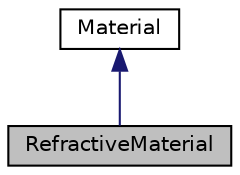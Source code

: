 digraph "RefractiveMaterial"
{
 // INTERACTIVE_SVG=YES
 // LATEX_PDF_SIZE
  edge [fontname="Helvetica",fontsize="10",labelfontname="Helvetica",labelfontsize="10"];
  node [fontname="Helvetica",fontsize="10",shape=record];
  Node1 [label="RefractiveMaterial",height=0.2,width=0.4,color="black", fillcolor="grey75", style="filled", fontcolor="black",tooltip="Models a refractive material."];
  Node2 -> Node1 [dir="back",color="midnightblue",fontsize="10",style="solid",fontname="Helvetica"];
  Node2 [label="Material",height=0.2,width=0.4,color="black", fillcolor="white", style="filled",URL="$class_material.html",tooltip="Abstrat class that models a material."];
}

